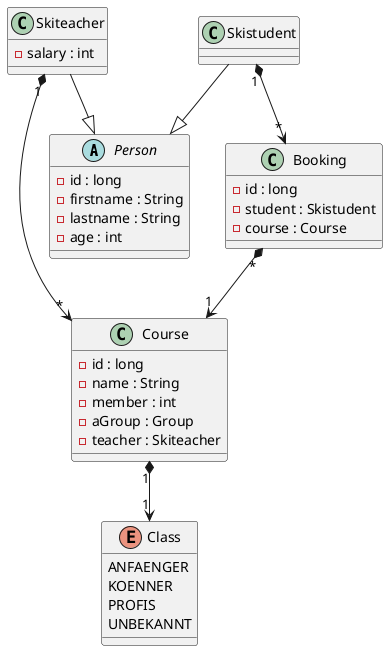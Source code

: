 @startuml

abstract class Person {
- id : long
- firstname : String
- lastname : String
- age : int
}

class Skiteacher {
- salary : int
}

class Skistudent{
}

class Course{
- id : long
- name : String
- member : int
- aGroup : Group
- teacher : Skiteacher
}

class Booking{
- id : long
- student : Skistudent
- course : Course
}

enum Class {
ANFAENGER
KOENNER
PROFIS
UNBEKANNT
}

Skiteacher "1" *--> "*" Course
Skistudent "1" *--> "*" Booking
Booking "*" *--> "1" Course
Skiteacher --|> Person
Skistudent --|> Person
Course "1" *--> "1" Class
@enduml
